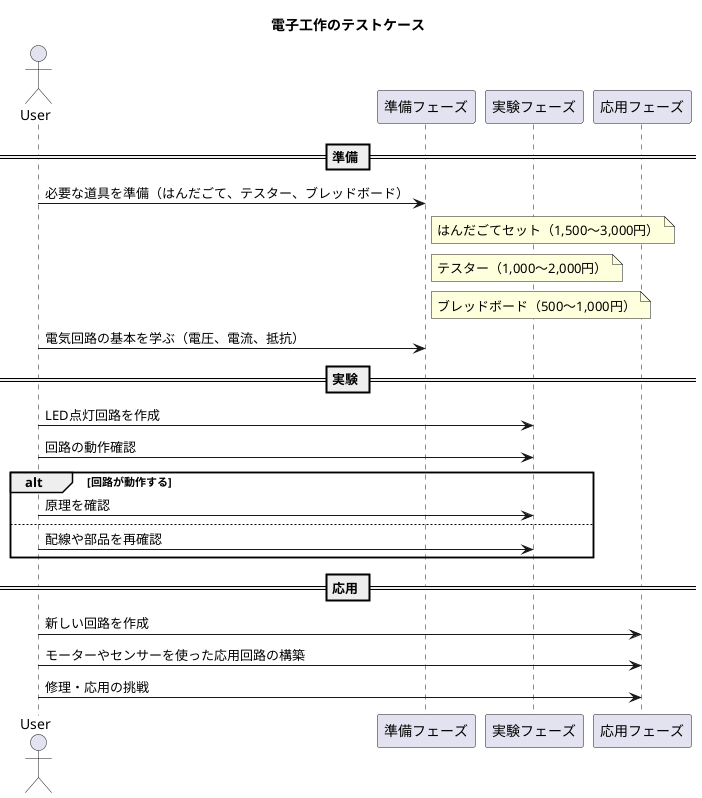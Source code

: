 @startuml
title 電子工作のテストケース

actor User

participant "準備フェーズ" as Prep
participant "実験フェーズ" as Experiment
participant "応用フェーズ" as Apply

== 準備 ==
User -> Prep : 必要な道具を準備（はんだごて、テスター、ブレッドボード）
note right of Prep : はんだごてセット（1,500〜3,000円）
note right of Prep : テスター（1,000〜2,000円）
note right of Prep : ブレッドボード（500〜1,000円）
User -> Prep : 電気回路の基本を学ぶ（電圧、電流、抵抗）

== 実験 ==
User -> Experiment : LED点灯回路を作成
User -> Experiment : 回路の動作確認
alt 回路が動作する
  User -> Experiment : 原理を確認
else
  User -> Experiment : 配線や部品を再確認
end

== 応用 ==
User -> Apply : 新しい回路を作成
User -> Apply : モーターやセンサーを使った応用回路の構築
User -> Apply : 修理・応用の挑戦

@enduml